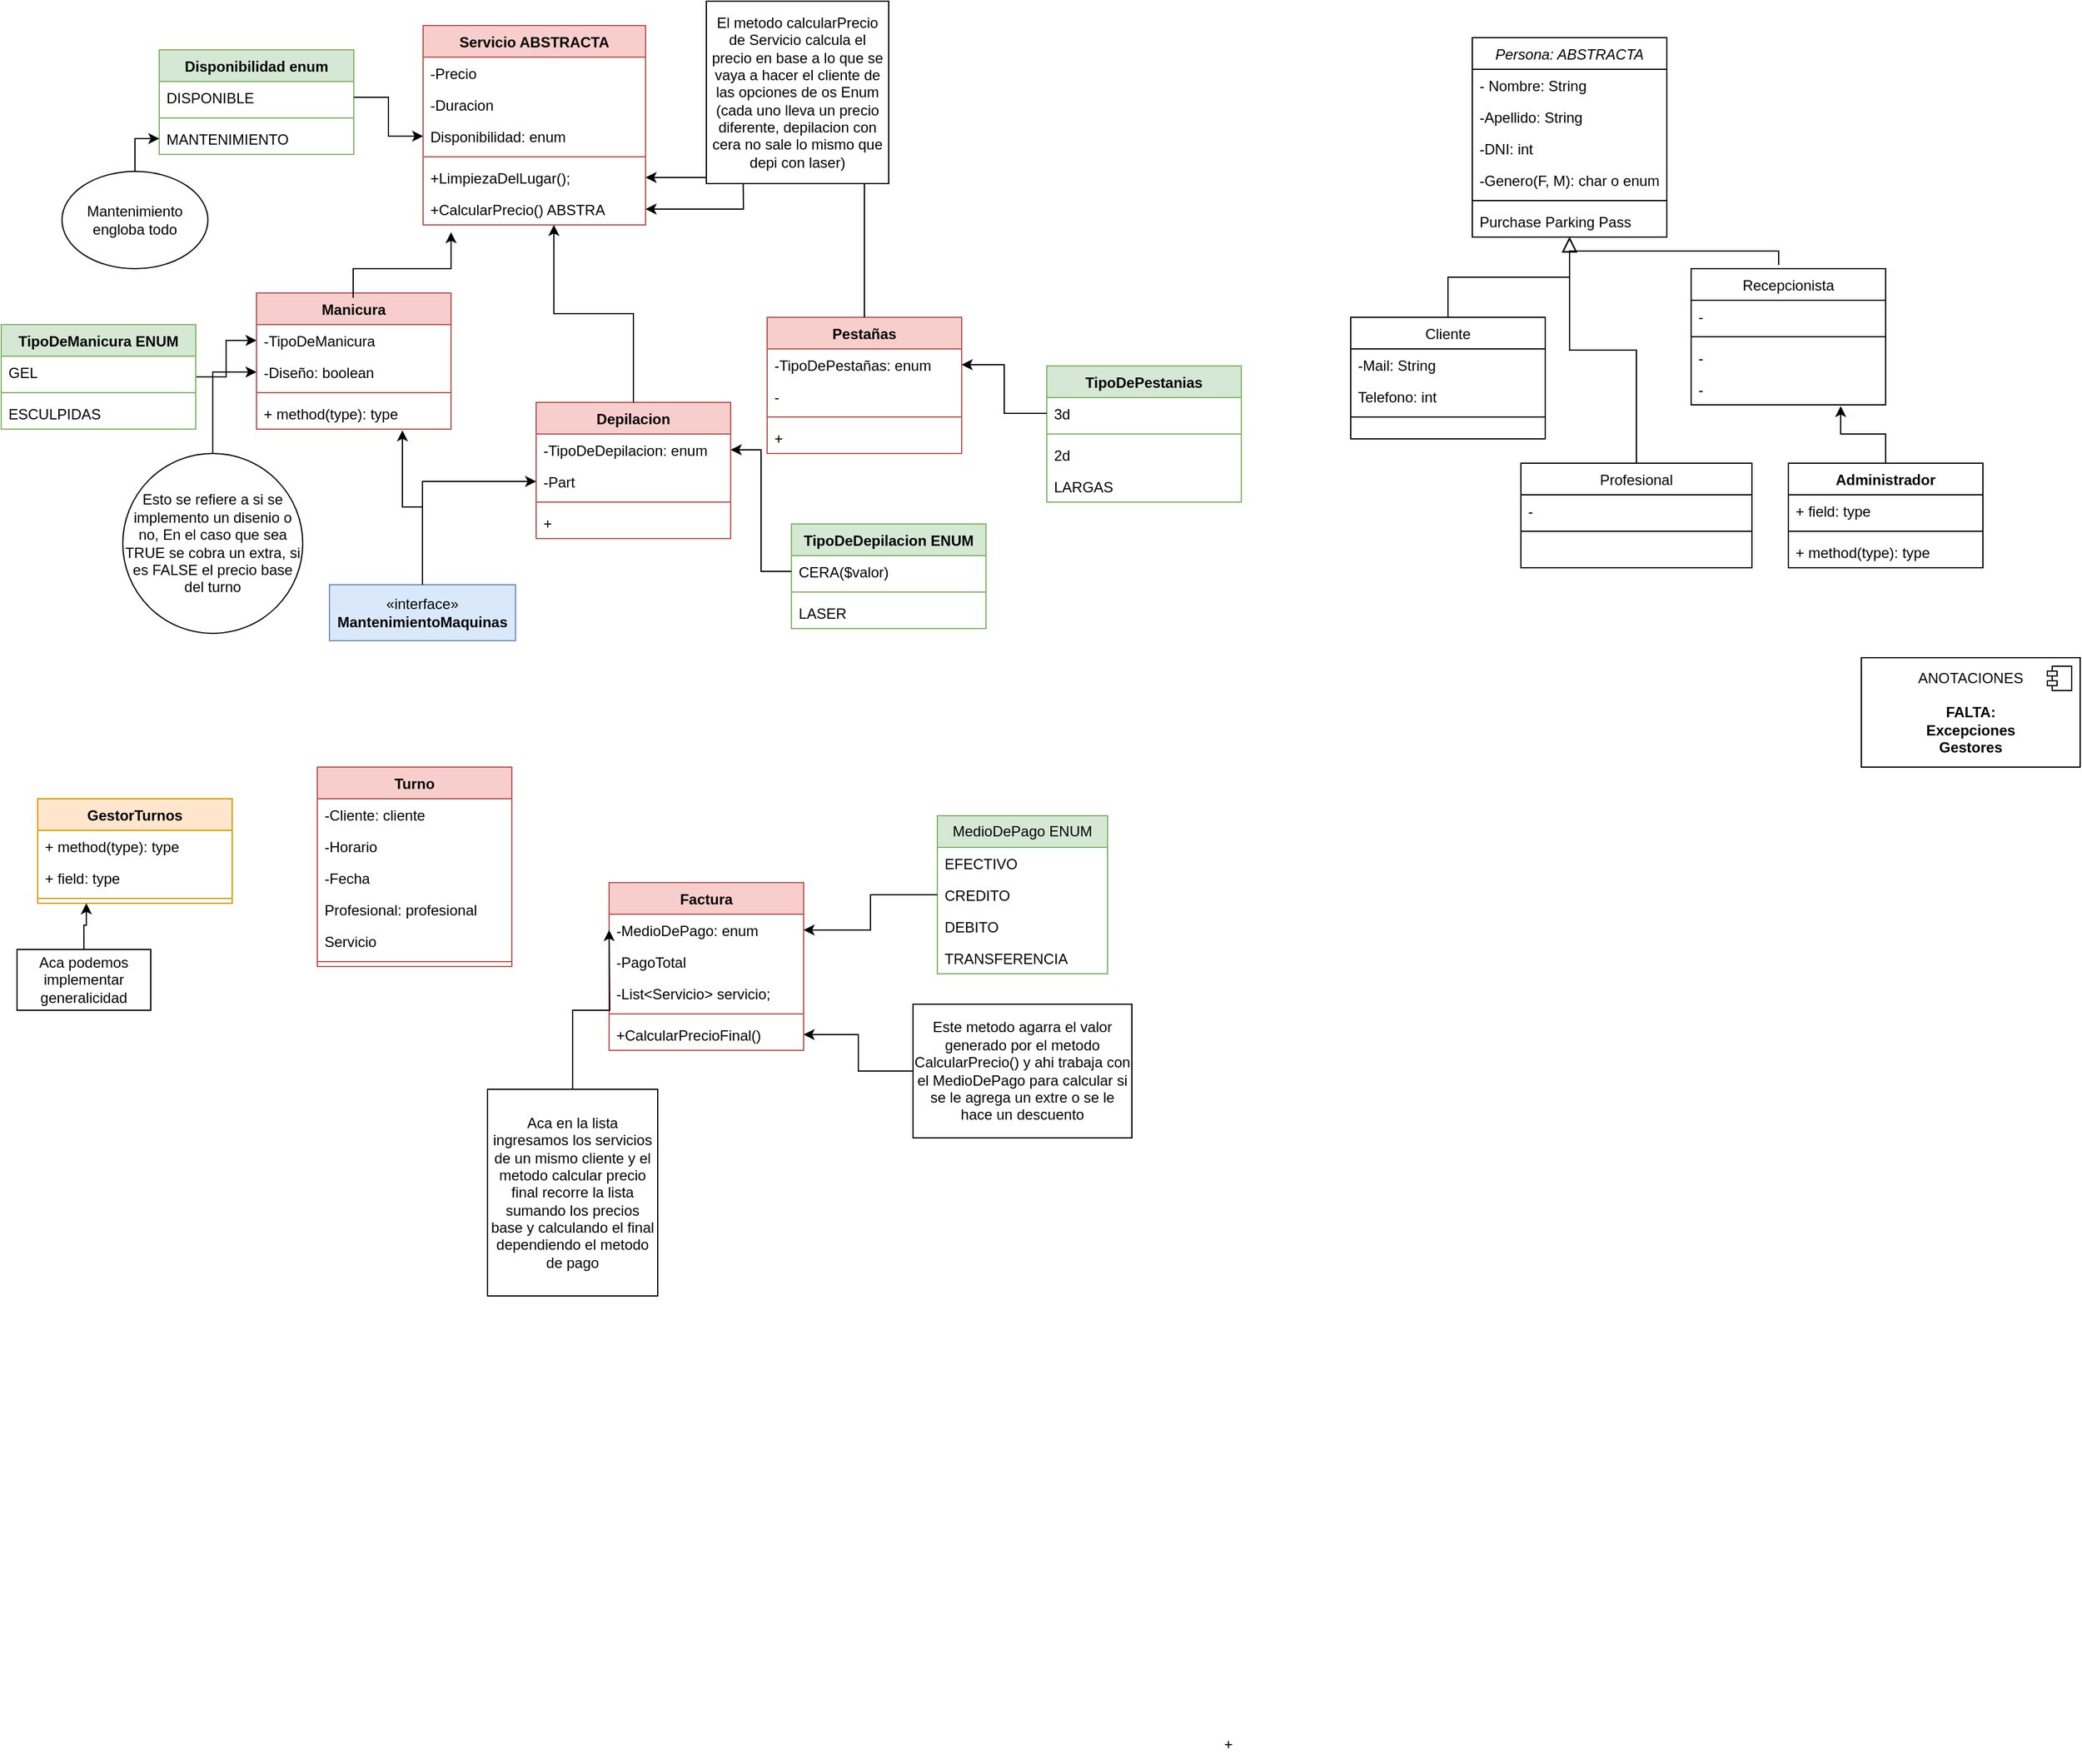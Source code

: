 <mxfile version="24.7.17">
  <diagram id="C5RBs43oDa-KdzZeNtuy" name="Page-1">
    <mxGraphModel dx="2827" dy="709" grid="1" gridSize="10" guides="1" tooltips="1" connect="1" arrows="1" fold="1" page="1" pageScale="1" pageWidth="827" pageHeight="1169" math="0" shadow="0">
      <root>
        <mxCell id="WIyWlLk6GJQsqaUBKTNV-0" />
        <mxCell id="WIyWlLk6GJQsqaUBKTNV-1" parent="WIyWlLk6GJQsqaUBKTNV-0" />
        <mxCell id="zkfFHV4jXpPFQw0GAbJ--0" value="Persona: ABSTRACTA" style="swimlane;fontStyle=2;align=center;verticalAlign=top;childLayout=stackLayout;horizontal=1;startSize=26;horizontalStack=0;resizeParent=1;resizeLast=0;collapsible=1;marginBottom=0;rounded=0;shadow=0;strokeWidth=1;" parent="WIyWlLk6GJQsqaUBKTNV-1" vertex="1">
          <mxGeometry x="260" y="40" width="160" height="164" as="geometry">
            <mxRectangle x="230" y="140" width="160" height="26" as="alternateBounds" />
          </mxGeometry>
        </mxCell>
        <mxCell id="zkfFHV4jXpPFQw0GAbJ--1" value="- Nombre: String" style="text;align=left;verticalAlign=top;spacingLeft=4;spacingRight=4;overflow=hidden;rotatable=0;points=[[0,0.5],[1,0.5]];portConstraint=eastwest;" parent="zkfFHV4jXpPFQw0GAbJ--0" vertex="1">
          <mxGeometry y="26" width="160" height="26" as="geometry" />
        </mxCell>
        <mxCell id="zkfFHV4jXpPFQw0GAbJ--2" value="-Apellido: String" style="text;align=left;verticalAlign=top;spacingLeft=4;spacingRight=4;overflow=hidden;rotatable=0;points=[[0,0.5],[1,0.5]];portConstraint=eastwest;rounded=0;shadow=0;html=0;" parent="zkfFHV4jXpPFQw0GAbJ--0" vertex="1">
          <mxGeometry y="52" width="160" height="26" as="geometry" />
        </mxCell>
        <mxCell id="zkfFHV4jXpPFQw0GAbJ--3" value="-DNI: int " style="text;align=left;verticalAlign=top;spacingLeft=4;spacingRight=4;overflow=hidden;rotatable=0;points=[[0,0.5],[1,0.5]];portConstraint=eastwest;rounded=0;shadow=0;html=0;" parent="zkfFHV4jXpPFQw0GAbJ--0" vertex="1">
          <mxGeometry y="78" width="160" height="26" as="geometry" />
        </mxCell>
        <mxCell id="erEXZErbfZN0E07Lz4Wh-0" value="-Genero(F, M): char o enum" style="text;align=left;verticalAlign=top;spacingLeft=4;spacingRight=4;overflow=hidden;rotatable=0;points=[[0,0.5],[1,0.5]];portConstraint=eastwest;rounded=0;shadow=0;html=0;" parent="zkfFHV4jXpPFQw0GAbJ--0" vertex="1">
          <mxGeometry y="104" width="160" height="26" as="geometry" />
        </mxCell>
        <mxCell id="zkfFHV4jXpPFQw0GAbJ--4" value="" style="line;html=1;strokeWidth=1;align=left;verticalAlign=middle;spacingTop=-1;spacingLeft=3;spacingRight=3;rotatable=0;labelPosition=right;points=[];portConstraint=eastwest;" parent="zkfFHV4jXpPFQw0GAbJ--0" vertex="1">
          <mxGeometry y="130" width="160" height="8" as="geometry" />
        </mxCell>
        <mxCell id="zkfFHV4jXpPFQw0GAbJ--5" value="Purchase Parking Pass" style="text;align=left;verticalAlign=top;spacingLeft=4;spacingRight=4;overflow=hidden;rotatable=0;points=[[0,0.5],[1,0.5]];portConstraint=eastwest;" parent="zkfFHV4jXpPFQw0GAbJ--0" vertex="1">
          <mxGeometry y="138" width="160" height="26" as="geometry" />
        </mxCell>
        <mxCell id="zkfFHV4jXpPFQw0GAbJ--6" value="Cliente" style="swimlane;fontStyle=0;align=center;verticalAlign=top;childLayout=stackLayout;horizontal=1;startSize=26;horizontalStack=0;resizeParent=1;resizeLast=0;collapsible=1;marginBottom=0;rounded=0;shadow=0;strokeWidth=1;" parent="WIyWlLk6GJQsqaUBKTNV-1" vertex="1">
          <mxGeometry x="160" y="270" width="160" height="100" as="geometry">
            <mxRectangle x="130" y="380" width="160" height="26" as="alternateBounds" />
          </mxGeometry>
        </mxCell>
        <mxCell id="zkfFHV4jXpPFQw0GAbJ--7" value="-Mail: String" style="text;align=left;verticalAlign=top;spacingLeft=4;spacingRight=4;overflow=hidden;rotatable=0;points=[[0,0.5],[1,0.5]];portConstraint=eastwest;" parent="zkfFHV4jXpPFQw0GAbJ--6" vertex="1">
          <mxGeometry y="26" width="160" height="26" as="geometry" />
        </mxCell>
        <mxCell id="zkfFHV4jXpPFQw0GAbJ--8" value="Telefono: int" style="text;align=left;verticalAlign=top;spacingLeft=4;spacingRight=4;overflow=hidden;rotatable=0;points=[[0,0.5],[1,0.5]];portConstraint=eastwest;rounded=0;shadow=0;html=0;" parent="zkfFHV4jXpPFQw0GAbJ--6" vertex="1">
          <mxGeometry y="52" width="160" height="26" as="geometry" />
        </mxCell>
        <mxCell id="zkfFHV4jXpPFQw0GAbJ--9" value="" style="line;html=1;strokeWidth=1;align=left;verticalAlign=middle;spacingTop=-1;spacingLeft=3;spacingRight=3;rotatable=0;labelPosition=right;points=[];portConstraint=eastwest;" parent="zkfFHV4jXpPFQw0GAbJ--6" vertex="1">
          <mxGeometry y="78" width="160" height="8" as="geometry" />
        </mxCell>
        <mxCell id="zkfFHV4jXpPFQw0GAbJ--12" value="" style="endArrow=block;endSize=10;endFill=0;shadow=0;strokeWidth=1;rounded=0;curved=0;edgeStyle=elbowEdgeStyle;elbow=vertical;" parent="WIyWlLk6GJQsqaUBKTNV-1" source="zkfFHV4jXpPFQw0GAbJ--6" target="zkfFHV4jXpPFQw0GAbJ--0" edge="1">
          <mxGeometry width="160" relative="1" as="geometry">
            <mxPoint x="340" y="223" as="sourcePoint" />
            <mxPoint x="340" y="223" as="targetPoint" />
          </mxGeometry>
        </mxCell>
        <mxCell id="zkfFHV4jXpPFQw0GAbJ--13" value="Profesional" style="swimlane;fontStyle=0;align=center;verticalAlign=top;childLayout=stackLayout;horizontal=1;startSize=26;horizontalStack=0;resizeParent=1;resizeLast=0;collapsible=1;marginBottom=0;rounded=0;shadow=0;strokeWidth=1;" parent="WIyWlLk6GJQsqaUBKTNV-1" vertex="1">
          <mxGeometry x="300" y="390" width="190" height="86" as="geometry">
            <mxRectangle x="340" y="380" width="170" height="26" as="alternateBounds" />
          </mxGeometry>
        </mxCell>
        <mxCell id="zkfFHV4jXpPFQw0GAbJ--14" value="-" style="text;align=left;verticalAlign=top;spacingLeft=4;spacingRight=4;overflow=hidden;rotatable=0;points=[[0,0.5],[1,0.5]];portConstraint=eastwest;" parent="zkfFHV4jXpPFQw0GAbJ--13" vertex="1">
          <mxGeometry y="26" width="190" height="26" as="geometry" />
        </mxCell>
        <mxCell id="zkfFHV4jXpPFQw0GAbJ--15" value="" style="line;html=1;strokeWidth=1;align=left;verticalAlign=middle;spacingTop=-1;spacingLeft=3;spacingRight=3;rotatable=0;labelPosition=right;points=[];portConstraint=eastwest;" parent="zkfFHV4jXpPFQw0GAbJ--13" vertex="1">
          <mxGeometry y="52" width="190" height="8" as="geometry" />
        </mxCell>
        <mxCell id="zkfFHV4jXpPFQw0GAbJ--16" value="" style="endArrow=block;endSize=10;endFill=0;shadow=0;strokeWidth=1;rounded=0;curved=0;edgeStyle=elbowEdgeStyle;elbow=vertical;" parent="WIyWlLk6GJQsqaUBKTNV-1" source="zkfFHV4jXpPFQw0GAbJ--13" target="zkfFHV4jXpPFQw0GAbJ--0" edge="1">
          <mxGeometry width="160" relative="1" as="geometry">
            <mxPoint x="350" y="393" as="sourcePoint" />
            <mxPoint x="450" y="291" as="targetPoint" />
          </mxGeometry>
        </mxCell>
        <mxCell id="erEXZErbfZN0E07Lz4Wh-6" value="Recepcionista" style="swimlane;fontStyle=0;align=center;verticalAlign=top;childLayout=stackLayout;horizontal=1;startSize=26;horizontalStack=0;resizeParent=1;resizeLast=0;collapsible=1;marginBottom=0;rounded=0;shadow=0;strokeWidth=1;" parent="WIyWlLk6GJQsqaUBKTNV-1" vertex="1">
          <mxGeometry x="440" y="230" width="160" height="112" as="geometry">
            <mxRectangle x="340" y="380" width="170" height="26" as="alternateBounds" />
          </mxGeometry>
        </mxCell>
        <mxCell id="erEXZErbfZN0E07Lz4Wh-7" value="-" style="text;align=left;verticalAlign=top;spacingLeft=4;spacingRight=4;overflow=hidden;rotatable=0;points=[[0,0.5],[1,0.5]];portConstraint=eastwest;" parent="erEXZErbfZN0E07Lz4Wh-6" vertex="1">
          <mxGeometry y="26" width="160" height="26" as="geometry" />
        </mxCell>
        <mxCell id="erEXZErbfZN0E07Lz4Wh-8" value="" style="line;html=1;strokeWidth=1;align=left;verticalAlign=middle;spacingTop=-1;spacingLeft=3;spacingRight=3;rotatable=0;labelPosition=right;points=[];portConstraint=eastwest;" parent="erEXZErbfZN0E07Lz4Wh-6" vertex="1">
          <mxGeometry y="52" width="160" height="8" as="geometry" />
        </mxCell>
        <mxCell id="erEXZErbfZN0E07Lz4Wh-9" value="-" style="text;align=left;verticalAlign=top;spacingLeft=4;spacingRight=4;overflow=hidden;rotatable=0;points=[[0,0.5],[1,0.5]];portConstraint=eastwest;" parent="erEXZErbfZN0E07Lz4Wh-6" vertex="1">
          <mxGeometry y="60" width="160" height="26" as="geometry" />
        </mxCell>
        <mxCell id="erEXZErbfZN0E07Lz4Wh-5" value="-" style="text;align=left;verticalAlign=top;spacingLeft=4;spacingRight=4;overflow=hidden;rotatable=0;points=[[0,0.5],[1,0.5]];portConstraint=eastwest;" parent="erEXZErbfZN0E07Lz4Wh-6" vertex="1">
          <mxGeometry y="86" width="160" height="26" as="geometry" />
        </mxCell>
        <mxCell id="erEXZErbfZN0E07Lz4Wh-11" value="" style="endArrow=block;endSize=10;endFill=0;shadow=0;strokeWidth=1;rounded=0;curved=0;edgeStyle=elbowEdgeStyle;elbow=vertical;exitX=0.45;exitY=-0.027;exitDx=0;exitDy=0;exitPerimeter=0;" parent="WIyWlLk6GJQsqaUBKTNV-1" source="erEXZErbfZN0E07Lz4Wh-6" edge="1">
          <mxGeometry width="160" relative="1" as="geometry">
            <mxPoint x="492.96" y="281.01" as="sourcePoint" />
            <mxPoint x="340" y="204" as="targetPoint" />
          </mxGeometry>
        </mxCell>
        <mxCell id="erEXZErbfZN0E07Lz4Wh-16" value="Administrador" style="swimlane;fontStyle=1;align=center;verticalAlign=top;childLayout=stackLayout;horizontal=1;startSize=26;horizontalStack=0;resizeParent=1;resizeParentMax=0;resizeLast=0;collapsible=1;marginBottom=0;whiteSpace=wrap;html=1;" parent="WIyWlLk6GJQsqaUBKTNV-1" vertex="1">
          <mxGeometry x="520" y="390" width="160" height="86" as="geometry" />
        </mxCell>
        <mxCell id="erEXZErbfZN0E07Lz4Wh-17" value="+ field: type" style="text;strokeColor=none;fillColor=none;align=left;verticalAlign=top;spacingLeft=4;spacingRight=4;overflow=hidden;rotatable=0;points=[[0,0.5],[1,0.5]];portConstraint=eastwest;whiteSpace=wrap;html=1;" parent="erEXZErbfZN0E07Lz4Wh-16" vertex="1">
          <mxGeometry y="26" width="160" height="26" as="geometry" />
        </mxCell>
        <mxCell id="erEXZErbfZN0E07Lz4Wh-18" value="" style="line;strokeWidth=1;fillColor=none;align=left;verticalAlign=middle;spacingTop=-1;spacingLeft=3;spacingRight=3;rotatable=0;labelPosition=right;points=[];portConstraint=eastwest;strokeColor=inherit;" parent="erEXZErbfZN0E07Lz4Wh-16" vertex="1">
          <mxGeometry y="52" width="160" height="8" as="geometry" />
        </mxCell>
        <mxCell id="erEXZErbfZN0E07Lz4Wh-19" value="+ method(type): type" style="text;strokeColor=none;fillColor=none;align=left;verticalAlign=top;spacingLeft=4;spacingRight=4;overflow=hidden;rotatable=0;points=[[0,0.5],[1,0.5]];portConstraint=eastwest;whiteSpace=wrap;html=1;" parent="erEXZErbfZN0E07Lz4Wh-16" vertex="1">
          <mxGeometry y="60" width="160" height="26" as="geometry" />
        </mxCell>
        <mxCell id="erEXZErbfZN0E07Lz4Wh-21" style="edgeStyle=orthogonalEdgeStyle;rounded=0;orthogonalLoop=1;jettySize=auto;html=1;entryX=0.769;entryY=1.038;entryDx=0;entryDy=0;entryPerimeter=0;" parent="WIyWlLk6GJQsqaUBKTNV-1" source="erEXZErbfZN0E07Lz4Wh-16" target="erEXZErbfZN0E07Lz4Wh-5" edge="1">
          <mxGeometry relative="1" as="geometry" />
        </mxCell>
        <mxCell id="erEXZErbfZN0E07Lz4Wh-22" value="Servicio ABSTRACTA" style="swimlane;fontStyle=1;align=center;verticalAlign=top;childLayout=stackLayout;horizontal=1;startSize=26;horizontalStack=0;resizeParent=1;resizeParentMax=0;resizeLast=0;collapsible=1;marginBottom=0;whiteSpace=wrap;html=1;fillColor=#f8cecc;strokeColor=#b85450;" parent="WIyWlLk6GJQsqaUBKTNV-1" vertex="1">
          <mxGeometry x="-603" y="30" width="183" height="164" as="geometry" />
        </mxCell>
        <mxCell id="erEXZErbfZN0E07Lz4Wh-23" value="-Precio" style="text;strokeColor=none;fillColor=none;align=left;verticalAlign=top;spacingLeft=4;spacingRight=4;overflow=hidden;rotatable=0;points=[[0,0.5],[1,0.5]];portConstraint=eastwest;whiteSpace=wrap;html=1;" parent="erEXZErbfZN0E07Lz4Wh-22" vertex="1">
          <mxGeometry y="26" width="183" height="26" as="geometry" />
        </mxCell>
        <mxCell id="erEXZErbfZN0E07Lz4Wh-26" value="-Duracion" style="text;strokeColor=none;fillColor=none;align=left;verticalAlign=top;spacingLeft=4;spacingRight=4;overflow=hidden;rotatable=0;points=[[0,0.5],[1,0.5]];portConstraint=eastwest;whiteSpace=wrap;html=1;" parent="erEXZErbfZN0E07Lz4Wh-22" vertex="1">
          <mxGeometry y="52" width="183" height="26" as="geometry" />
        </mxCell>
        <mxCell id="erEXZErbfZN0E07Lz4Wh-52" value="Disponibilidad: enum" style="text;strokeColor=none;fillColor=none;align=left;verticalAlign=top;spacingLeft=4;spacingRight=4;overflow=hidden;rotatable=0;points=[[0,0.5],[1,0.5]];portConstraint=eastwest;whiteSpace=wrap;html=1;" parent="erEXZErbfZN0E07Lz4Wh-22" vertex="1">
          <mxGeometry y="78" width="183" height="26" as="geometry" />
        </mxCell>
        <mxCell id="erEXZErbfZN0E07Lz4Wh-24" value="" style="line;strokeWidth=1;fillColor=none;align=left;verticalAlign=middle;spacingTop=-1;spacingLeft=3;spacingRight=3;rotatable=0;labelPosition=right;points=[];portConstraint=eastwest;strokeColor=inherit;" parent="erEXZErbfZN0E07Lz4Wh-22" vertex="1">
          <mxGeometry y="104" width="183" height="8" as="geometry" />
        </mxCell>
        <mxCell id="erEXZErbfZN0E07Lz4Wh-25" value="+LimpiezaDelLugar();" style="text;strokeColor=none;fillColor=none;align=left;verticalAlign=top;spacingLeft=4;spacingRight=4;overflow=hidden;rotatable=0;points=[[0,0.5],[1,0.5]];portConstraint=eastwest;whiteSpace=wrap;html=1;" parent="erEXZErbfZN0E07Lz4Wh-22" vertex="1">
          <mxGeometry y="112" width="183" height="26" as="geometry" />
        </mxCell>
        <mxCell id="8NXdV5PJ0mZHcOP_cBgh-2" value="+CalcularPrecio() ABSTRA" style="text;strokeColor=none;fillColor=none;align=left;verticalAlign=top;spacingLeft=4;spacingRight=4;overflow=hidden;rotatable=0;points=[[0,0.5],[1,0.5]];portConstraint=eastwest;whiteSpace=wrap;html=1;" parent="erEXZErbfZN0E07Lz4Wh-22" vertex="1">
          <mxGeometry y="138" width="183" height="26" as="geometry" />
        </mxCell>
        <mxCell id="erEXZErbfZN0E07Lz4Wh-27" value="Manicura" style="swimlane;fontStyle=1;align=center;verticalAlign=top;childLayout=stackLayout;horizontal=1;startSize=26;horizontalStack=0;resizeParent=1;resizeParentMax=0;resizeLast=0;collapsible=1;marginBottom=0;whiteSpace=wrap;html=1;fillColor=#f8cecc;strokeColor=#b85450;" parent="WIyWlLk6GJQsqaUBKTNV-1" vertex="1">
          <mxGeometry x="-740" y="250" width="160" height="112" as="geometry" />
        </mxCell>
        <mxCell id="erEXZErbfZN0E07Lz4Wh-28" value="-TipoDeManicura" style="text;strokeColor=none;fillColor=none;align=left;verticalAlign=top;spacingLeft=4;spacingRight=4;overflow=hidden;rotatable=0;points=[[0,0.5],[1,0.5]];portConstraint=eastwest;whiteSpace=wrap;html=1;" parent="erEXZErbfZN0E07Lz4Wh-27" vertex="1">
          <mxGeometry y="26" width="160" height="26" as="geometry" />
        </mxCell>
        <mxCell id="erEXZErbfZN0E07Lz4Wh-29" value="-Diseño: boolean" style="text;strokeColor=none;fillColor=none;align=left;verticalAlign=top;spacingLeft=4;spacingRight=4;overflow=hidden;rotatable=0;points=[[0,0.5],[1,0.5]];portConstraint=eastwest;whiteSpace=wrap;html=1;" parent="erEXZErbfZN0E07Lz4Wh-27" vertex="1">
          <mxGeometry y="52" width="160" height="26" as="geometry" />
        </mxCell>
        <mxCell id="erEXZErbfZN0E07Lz4Wh-30" value="" style="line;strokeWidth=1;fillColor=none;align=left;verticalAlign=middle;spacingTop=-1;spacingLeft=3;spacingRight=3;rotatable=0;labelPosition=right;points=[];portConstraint=eastwest;strokeColor=inherit;" parent="erEXZErbfZN0E07Lz4Wh-27" vertex="1">
          <mxGeometry y="78" width="160" height="8" as="geometry" />
        </mxCell>
        <mxCell id="erEXZErbfZN0E07Lz4Wh-31" value="+ method(type): type" style="text;strokeColor=none;fillColor=none;align=left;verticalAlign=top;spacingLeft=4;spacingRight=4;overflow=hidden;rotatable=0;points=[[0,0.5],[1,0.5]];portConstraint=eastwest;whiteSpace=wrap;html=1;" parent="erEXZErbfZN0E07Lz4Wh-27" vertex="1">
          <mxGeometry y="86" width="160" height="26" as="geometry" />
        </mxCell>
        <mxCell id="erEXZErbfZN0E07Lz4Wh-33" style="edgeStyle=orthogonalEdgeStyle;rounded=0;orthogonalLoop=1;jettySize=auto;html=1;" parent="WIyWlLk6GJQsqaUBKTNV-1" edge="1">
          <mxGeometry relative="1" as="geometry">
            <mxPoint x="-660.5" y="254" as="sourcePoint" />
            <mxPoint x="-580" y="200" as="targetPoint" />
            <Array as="points">
              <mxPoint x="-660" y="230" />
              <mxPoint x="-580" y="230" />
            </Array>
          </mxGeometry>
        </mxCell>
        <mxCell id="erEXZErbfZN0E07Lz4Wh-34" value="Depilacion" style="swimlane;fontStyle=1;align=center;verticalAlign=top;childLayout=stackLayout;horizontal=1;startSize=26;horizontalStack=0;resizeParent=1;resizeParentMax=0;resizeLast=0;collapsible=1;marginBottom=0;whiteSpace=wrap;html=1;fillColor=#f8cecc;strokeColor=#b85450;" parent="WIyWlLk6GJQsqaUBKTNV-1" vertex="1">
          <mxGeometry x="-510" y="340" width="160" height="112" as="geometry" />
        </mxCell>
        <mxCell id="erEXZErbfZN0E07Lz4Wh-35" value="-TipoDeDepilacion: enum" style="text;strokeColor=none;fillColor=none;align=left;verticalAlign=top;spacingLeft=4;spacingRight=4;overflow=hidden;rotatable=0;points=[[0,0.5],[1,0.5]];portConstraint=eastwest;whiteSpace=wrap;html=1;" parent="erEXZErbfZN0E07Lz4Wh-34" vertex="1">
          <mxGeometry y="26" width="160" height="26" as="geometry" />
        </mxCell>
        <mxCell id="erEXZErbfZN0E07Lz4Wh-36" value="-Part" style="text;strokeColor=none;fillColor=none;align=left;verticalAlign=top;spacingLeft=4;spacingRight=4;overflow=hidden;rotatable=0;points=[[0,0.5],[1,0.5]];portConstraint=eastwest;whiteSpace=wrap;html=1;" parent="erEXZErbfZN0E07Lz4Wh-34" vertex="1">
          <mxGeometry y="52" width="160" height="26" as="geometry" />
        </mxCell>
        <mxCell id="erEXZErbfZN0E07Lz4Wh-37" value="" style="line;strokeWidth=1;fillColor=none;align=left;verticalAlign=middle;spacingTop=-1;spacingLeft=3;spacingRight=3;rotatable=0;labelPosition=right;points=[];portConstraint=eastwest;strokeColor=inherit;" parent="erEXZErbfZN0E07Lz4Wh-34" vertex="1">
          <mxGeometry y="78" width="160" height="8" as="geometry" />
        </mxCell>
        <mxCell id="erEXZErbfZN0E07Lz4Wh-38" value="+" style="text;strokeColor=none;fillColor=none;align=left;verticalAlign=top;spacingLeft=4;spacingRight=4;overflow=hidden;rotatable=0;points=[[0,0.5],[1,0.5]];portConstraint=eastwest;whiteSpace=wrap;html=1;" parent="erEXZErbfZN0E07Lz4Wh-34" vertex="1">
          <mxGeometry y="86" width="160" height="26" as="geometry" />
        </mxCell>
        <mxCell id="erEXZErbfZN0E07Lz4Wh-39" style="edgeStyle=orthogonalEdgeStyle;rounded=0;orthogonalLoop=1;jettySize=auto;html=1;entryX=0.588;entryY=1;entryDx=0;entryDy=0;entryPerimeter=0;" parent="WIyWlLk6GJQsqaUBKTNV-1" source="erEXZErbfZN0E07Lz4Wh-34" target="8NXdV5PJ0mZHcOP_cBgh-2" edge="1">
          <mxGeometry relative="1" as="geometry">
            <mxPoint x="-520" y="250" as="targetPoint" />
          </mxGeometry>
        </mxCell>
        <mxCell id="erEXZErbfZN0E07Lz4Wh-40" value="Pestañas" style="swimlane;fontStyle=1;align=center;verticalAlign=top;childLayout=stackLayout;horizontal=1;startSize=26;horizontalStack=0;resizeParent=1;resizeParentMax=0;resizeLast=0;collapsible=1;marginBottom=0;whiteSpace=wrap;html=1;fillColor=#f8cecc;strokeColor=#b85450;" parent="WIyWlLk6GJQsqaUBKTNV-1" vertex="1">
          <mxGeometry x="-320" y="270" width="160" height="112" as="geometry" />
        </mxCell>
        <mxCell id="erEXZErbfZN0E07Lz4Wh-41" value="-TipoDePestañas: enum" style="text;strokeColor=none;fillColor=none;align=left;verticalAlign=top;spacingLeft=4;spacingRight=4;overflow=hidden;rotatable=0;points=[[0,0.5],[1,0.5]];portConstraint=eastwest;whiteSpace=wrap;html=1;" parent="erEXZErbfZN0E07Lz4Wh-40" vertex="1">
          <mxGeometry y="26" width="160" height="26" as="geometry" />
        </mxCell>
        <mxCell id="erEXZErbfZN0E07Lz4Wh-42" value="-" style="text;strokeColor=none;fillColor=none;align=left;verticalAlign=top;spacingLeft=4;spacingRight=4;overflow=hidden;rotatable=0;points=[[0,0.5],[1,0.5]];portConstraint=eastwest;whiteSpace=wrap;html=1;" parent="erEXZErbfZN0E07Lz4Wh-40" vertex="1">
          <mxGeometry y="52" width="160" height="26" as="geometry" />
        </mxCell>
        <mxCell id="erEXZErbfZN0E07Lz4Wh-43" value="" style="line;strokeWidth=1;fillColor=none;align=left;verticalAlign=middle;spacingTop=-1;spacingLeft=3;spacingRight=3;rotatable=0;labelPosition=right;points=[];portConstraint=eastwest;strokeColor=inherit;" parent="erEXZErbfZN0E07Lz4Wh-40" vertex="1">
          <mxGeometry y="78" width="160" height="8" as="geometry" />
        </mxCell>
        <mxCell id="erEXZErbfZN0E07Lz4Wh-44" value="+" style="text;strokeColor=none;fillColor=none;align=left;verticalAlign=top;spacingLeft=4;spacingRight=4;overflow=hidden;rotatable=0;points=[[0,0.5],[1,0.5]];portConstraint=eastwest;whiteSpace=wrap;html=1;" parent="erEXZErbfZN0E07Lz4Wh-40" vertex="1">
          <mxGeometry y="86" width="160" height="26" as="geometry" />
        </mxCell>
        <mxCell id="erEXZErbfZN0E07Lz4Wh-45" style="edgeStyle=orthogonalEdgeStyle;rounded=0;orthogonalLoop=1;jettySize=auto;html=1;entryX=1;entryY=0.5;entryDx=0;entryDy=0;" parent="WIyWlLk6GJQsqaUBKTNV-1" source="erEXZErbfZN0E07Lz4Wh-40" target="erEXZErbfZN0E07Lz4Wh-25" edge="1">
          <mxGeometry relative="1" as="geometry">
            <mxPoint x="-430" y="100" as="targetPoint" />
          </mxGeometry>
        </mxCell>
        <mxCell id="erEXZErbfZN0E07Lz4Wh-51" style="edgeStyle=orthogonalEdgeStyle;rounded=0;orthogonalLoop=1;jettySize=auto;html=1;entryX=0;entryY=0.5;entryDx=0;entryDy=0;" parent="WIyWlLk6GJQsqaUBKTNV-1" source="erEXZErbfZN0E07Lz4Wh-47" target="erEXZErbfZN0E07Lz4Wh-36" edge="1">
          <mxGeometry relative="1" as="geometry" />
        </mxCell>
        <mxCell id="erEXZErbfZN0E07Lz4Wh-47" value="«interface»&lt;br&gt;&lt;b&gt;MantenimientoMaquinas&lt;/b&gt;" style="html=1;whiteSpace=wrap;fillColor=#dae8fc;strokeColor=#6c8ebf;" parent="WIyWlLk6GJQsqaUBKTNV-1" vertex="1">
          <mxGeometry x="-680" y="490" width="153" height="46" as="geometry" />
        </mxCell>
        <mxCell id="erEXZErbfZN0E07Lz4Wh-50" style="edgeStyle=orthogonalEdgeStyle;rounded=0;orthogonalLoop=1;jettySize=auto;html=1;exitX=0.5;exitY=0;exitDx=0;exitDy=0;entryX=0.75;entryY=1.038;entryDx=0;entryDy=0;entryPerimeter=0;" parent="WIyWlLk6GJQsqaUBKTNV-1" source="erEXZErbfZN0E07Lz4Wh-47" target="erEXZErbfZN0E07Lz4Wh-31" edge="1">
          <mxGeometry relative="1" as="geometry" />
        </mxCell>
        <mxCell id="mZpuUftRWHzG32_t9n9e-0" value="Disponibilidad enum" style="swimlane;fontStyle=1;align=center;verticalAlign=top;childLayout=stackLayout;horizontal=1;startSize=26;horizontalStack=0;resizeParent=1;resizeParentMax=0;resizeLast=0;collapsible=1;marginBottom=0;whiteSpace=wrap;html=1;fillColor=#d5e8d4;strokeColor=#82b366;" parent="WIyWlLk6GJQsqaUBKTNV-1" vertex="1">
          <mxGeometry x="-820" y="50" width="160" height="86" as="geometry" />
        </mxCell>
        <mxCell id="mZpuUftRWHzG32_t9n9e-1" value="&lt;div&gt;DISPONIBLE&lt;/div&gt;" style="text;strokeColor=none;fillColor=none;align=left;verticalAlign=top;spacingLeft=4;spacingRight=4;overflow=hidden;rotatable=0;points=[[0,0.5],[1,0.5]];portConstraint=eastwest;whiteSpace=wrap;html=1;" parent="mZpuUftRWHzG32_t9n9e-0" vertex="1">
          <mxGeometry y="26" width="160" height="26" as="geometry" />
        </mxCell>
        <mxCell id="mZpuUftRWHzG32_t9n9e-2" value="" style="line;strokeWidth=1;fillColor=none;align=left;verticalAlign=middle;spacingTop=-1;spacingLeft=3;spacingRight=3;rotatable=0;labelPosition=right;points=[];portConstraint=eastwest;strokeColor=inherit;" parent="mZpuUftRWHzG32_t9n9e-0" vertex="1">
          <mxGeometry y="52" width="160" height="8" as="geometry" />
        </mxCell>
        <mxCell id="mZpuUftRWHzG32_t9n9e-5" value="MANTENIMIENTO" style="text;strokeColor=none;fillColor=none;align=left;verticalAlign=top;spacingLeft=4;spacingRight=4;overflow=hidden;rotatable=0;points=[[0,0.5],[1,0.5]];portConstraint=eastwest;whiteSpace=wrap;html=1;" parent="mZpuUftRWHzG32_t9n9e-0" vertex="1">
          <mxGeometry y="60" width="160" height="26" as="geometry" />
        </mxCell>
        <mxCell id="mZpuUftRWHzG32_t9n9e-4" style="edgeStyle=orthogonalEdgeStyle;rounded=0;orthogonalLoop=1;jettySize=auto;html=1;entryX=0;entryY=0.5;entryDx=0;entryDy=0;" parent="WIyWlLk6GJQsqaUBKTNV-1" source="mZpuUftRWHzG32_t9n9e-1" target="erEXZErbfZN0E07Lz4Wh-52" edge="1">
          <mxGeometry relative="1" as="geometry" />
        </mxCell>
        <mxCell id="mZpuUftRWHzG32_t9n9e-6" value="Turno" style="swimlane;fontStyle=1;align=center;verticalAlign=top;childLayout=stackLayout;horizontal=1;startSize=26;horizontalStack=0;resizeParent=1;resizeParentMax=0;resizeLast=0;collapsible=1;marginBottom=0;whiteSpace=wrap;html=1;fillColor=#f8cecc;strokeColor=#b85450;" parent="WIyWlLk6GJQsqaUBKTNV-1" vertex="1">
          <mxGeometry x="-690" y="640" width="160" height="164" as="geometry" />
        </mxCell>
        <mxCell id="mZpuUftRWHzG32_t9n9e-7" value="&lt;div&gt;-Cliente: cliente&lt;/div&gt;" style="text;strokeColor=none;fillColor=none;align=left;verticalAlign=top;spacingLeft=4;spacingRight=4;overflow=hidden;rotatable=0;points=[[0,0.5],[1,0.5]];portConstraint=eastwest;whiteSpace=wrap;html=1;" parent="mZpuUftRWHzG32_t9n9e-6" vertex="1">
          <mxGeometry y="26" width="160" height="26" as="geometry" />
        </mxCell>
        <mxCell id="mZpuUftRWHzG32_t9n9e-11" value="&lt;div&gt;-Horario&lt;/div&gt;" style="text;strokeColor=none;fillColor=none;align=left;verticalAlign=top;spacingLeft=4;spacingRight=4;overflow=hidden;rotatable=0;points=[[0,0.5],[1,0.5]];portConstraint=eastwest;whiteSpace=wrap;html=1;" parent="mZpuUftRWHzG32_t9n9e-6" vertex="1">
          <mxGeometry y="52" width="160" height="26" as="geometry" />
        </mxCell>
        <mxCell id="mZpuUftRWHzG32_t9n9e-12" value="-Fecha" style="text;strokeColor=none;fillColor=none;align=left;verticalAlign=top;spacingLeft=4;spacingRight=4;overflow=hidden;rotatable=0;points=[[0,0.5],[1,0.5]];portConstraint=eastwest;whiteSpace=wrap;html=1;" parent="mZpuUftRWHzG32_t9n9e-6" vertex="1">
          <mxGeometry y="78" width="160" height="26" as="geometry" />
        </mxCell>
        <mxCell id="mZpuUftRWHzG32_t9n9e-14" value="&lt;div&gt;Profesional: profesional&lt;/div&gt;" style="text;strokeColor=none;fillColor=none;align=left;verticalAlign=top;spacingLeft=4;spacingRight=4;overflow=hidden;rotatable=0;points=[[0,0.5],[1,0.5]];portConstraint=eastwest;whiteSpace=wrap;html=1;" parent="mZpuUftRWHzG32_t9n9e-6" vertex="1">
          <mxGeometry y="104" width="160" height="26" as="geometry" />
        </mxCell>
        <mxCell id="_YuUsqc12ZhEUf_1Ntjm-1" value="&lt;div&gt;Servicio&lt;/div&gt;" style="text;strokeColor=none;fillColor=none;align=left;verticalAlign=top;spacingLeft=4;spacingRight=4;overflow=hidden;rotatable=0;points=[[0,0.5],[1,0.5]];portConstraint=eastwest;whiteSpace=wrap;html=1;" parent="mZpuUftRWHzG32_t9n9e-6" vertex="1">
          <mxGeometry y="130" width="160" height="26" as="geometry" />
        </mxCell>
        <mxCell id="mZpuUftRWHzG32_t9n9e-8" value="" style="line;strokeWidth=1;fillColor=none;align=left;verticalAlign=middle;spacingTop=-1;spacingLeft=3;spacingRight=3;rotatable=0;labelPosition=right;points=[];portConstraint=eastwest;strokeColor=inherit;" parent="mZpuUftRWHzG32_t9n9e-6" vertex="1">
          <mxGeometry y="156" width="160" height="8" as="geometry" />
        </mxCell>
        <mxCell id="mZpuUftRWHzG32_t9n9e-18" value="MedioDePago ENUM" style="swimlane;fontStyle=0;childLayout=stackLayout;horizontal=1;startSize=26;fillColor=#d5e8d4;horizontalStack=0;resizeParent=1;resizeParentMax=0;resizeLast=0;collapsible=1;marginBottom=0;whiteSpace=wrap;html=1;strokeColor=#82b366;" parent="WIyWlLk6GJQsqaUBKTNV-1" vertex="1">
          <mxGeometry x="-180" y="680" width="140" height="130" as="geometry" />
        </mxCell>
        <mxCell id="mZpuUftRWHzG32_t9n9e-19" value="EFECTIVO" style="text;strokeColor=none;fillColor=none;align=left;verticalAlign=top;spacingLeft=4;spacingRight=4;overflow=hidden;rotatable=0;points=[[0,0.5],[1,0.5]];portConstraint=eastwest;whiteSpace=wrap;html=1;" parent="mZpuUftRWHzG32_t9n9e-18" vertex="1">
          <mxGeometry y="26" width="140" height="26" as="geometry" />
        </mxCell>
        <mxCell id="mZpuUftRWHzG32_t9n9e-20" value="CREDITO" style="text;strokeColor=none;fillColor=none;align=left;verticalAlign=top;spacingLeft=4;spacingRight=4;overflow=hidden;rotatable=0;points=[[0,0.5],[1,0.5]];portConstraint=eastwest;whiteSpace=wrap;html=1;" parent="mZpuUftRWHzG32_t9n9e-18" vertex="1">
          <mxGeometry y="52" width="140" height="26" as="geometry" />
        </mxCell>
        <mxCell id="mZpuUftRWHzG32_t9n9e-21" value="DEBITO" style="text;strokeColor=none;fillColor=none;align=left;verticalAlign=top;spacingLeft=4;spacingRight=4;overflow=hidden;rotatable=0;points=[[0,0.5],[1,0.5]];portConstraint=eastwest;whiteSpace=wrap;html=1;" parent="mZpuUftRWHzG32_t9n9e-18" vertex="1">
          <mxGeometry y="78" width="140" height="26" as="geometry" />
        </mxCell>
        <mxCell id="8NXdV5PJ0mZHcOP_cBgh-45" value="TRANSFERENCIA" style="text;strokeColor=none;fillColor=none;align=left;verticalAlign=top;spacingLeft=4;spacingRight=4;overflow=hidden;rotatable=0;points=[[0,0.5],[1,0.5]];portConstraint=eastwest;whiteSpace=wrap;html=1;" parent="mZpuUftRWHzG32_t9n9e-18" vertex="1">
          <mxGeometry y="104" width="140" height="26" as="geometry" />
        </mxCell>
        <mxCell id="mZpuUftRWHzG32_t9n9e-23" value="GestorTurnos" style="swimlane;fontStyle=1;align=center;verticalAlign=top;childLayout=stackLayout;horizontal=1;startSize=26;horizontalStack=0;resizeParent=1;resizeParentMax=0;resizeLast=0;collapsible=1;marginBottom=0;whiteSpace=wrap;html=1;fillColor=#ffe6cc;strokeColor=#d79b00;" parent="WIyWlLk6GJQsqaUBKTNV-1" vertex="1">
          <mxGeometry x="-920" y="666" width="160" height="86" as="geometry" />
        </mxCell>
        <mxCell id="mZpuUftRWHzG32_t9n9e-26" value="+ method(type): type" style="text;strokeColor=none;fillColor=none;align=left;verticalAlign=top;spacingLeft=4;spacingRight=4;overflow=hidden;rotatable=0;points=[[0,0.5],[1,0.5]];portConstraint=eastwest;whiteSpace=wrap;html=1;" parent="mZpuUftRWHzG32_t9n9e-23" vertex="1">
          <mxGeometry y="26" width="160" height="26" as="geometry" />
        </mxCell>
        <mxCell id="mZpuUftRWHzG32_t9n9e-24" value="+ field: type" style="text;strokeColor=none;fillColor=none;align=left;verticalAlign=top;spacingLeft=4;spacingRight=4;overflow=hidden;rotatable=0;points=[[0,0.5],[1,0.5]];portConstraint=eastwest;whiteSpace=wrap;html=1;" parent="mZpuUftRWHzG32_t9n9e-23" vertex="1">
          <mxGeometry y="52" width="160" height="26" as="geometry" />
        </mxCell>
        <mxCell id="mZpuUftRWHzG32_t9n9e-25" value="" style="line;strokeWidth=1;fillColor=none;align=left;verticalAlign=middle;spacingTop=-1;spacingLeft=3;spacingRight=3;rotatable=0;labelPosition=right;points=[];portConstraint=eastwest;strokeColor=inherit;" parent="mZpuUftRWHzG32_t9n9e-23" vertex="1">
          <mxGeometry y="78" width="160" height="8" as="geometry" />
        </mxCell>
        <mxCell id="mZpuUftRWHzG32_t9n9e-33" value="ANOTACIONES&lt;div&gt;&lt;br&gt;&lt;/div&gt;&lt;div&gt;&lt;b&gt;FALTA:&lt;/b&gt;&lt;/div&gt;&lt;div&gt;&lt;b&gt;Excepciones&lt;/b&gt;&lt;/div&gt;&lt;div&gt;&lt;b&gt;Gestores&lt;/b&gt;&lt;/div&gt;" style="html=1;dropTarget=0;whiteSpace=wrap;" parent="WIyWlLk6GJQsqaUBKTNV-1" vertex="1">
          <mxGeometry x="580" y="550" width="180" height="90" as="geometry" />
        </mxCell>
        <mxCell id="mZpuUftRWHzG32_t9n9e-34" value="" style="shape=module;jettyWidth=8;jettyHeight=4;" parent="mZpuUftRWHzG32_t9n9e-33" vertex="1">
          <mxGeometry x="1" width="20" height="20" relative="1" as="geometry">
            <mxPoint x="-27" y="7" as="offset" />
          </mxGeometry>
        </mxCell>
        <mxCell id="8NXdV5PJ0mZHcOP_cBgh-1" style="edgeStyle=orthogonalEdgeStyle;rounded=0;orthogonalLoop=1;jettySize=auto;html=1;entryX=0;entryY=0.5;entryDx=0;entryDy=0;" parent="WIyWlLk6GJQsqaUBKTNV-1" source="8NXdV5PJ0mZHcOP_cBgh-0" target="mZpuUftRWHzG32_t9n9e-5" edge="1">
          <mxGeometry relative="1" as="geometry" />
        </mxCell>
        <mxCell id="8NXdV5PJ0mZHcOP_cBgh-0" value="Mantenimiento engloba todo" style="ellipse;whiteSpace=wrap;html=1;" parent="WIyWlLk6GJQsqaUBKTNV-1" vertex="1">
          <mxGeometry x="-900" y="150" width="120" height="80" as="geometry" />
        </mxCell>
        <mxCell id="8NXdV5PJ0mZHcOP_cBgh-4" style="edgeStyle=orthogonalEdgeStyle;rounded=0;orthogonalLoop=1;jettySize=auto;html=1;" parent="WIyWlLk6GJQsqaUBKTNV-1" target="8NXdV5PJ0mZHcOP_cBgh-2" edge="1">
          <mxGeometry relative="1" as="geometry">
            <mxPoint x="-340" y="130" as="sourcePoint" />
          </mxGeometry>
        </mxCell>
        <mxCell id="8NXdV5PJ0mZHcOP_cBgh-9" style="edgeStyle=orthogonalEdgeStyle;rounded=0;orthogonalLoop=1;jettySize=auto;html=1;entryX=0;entryY=0.5;entryDx=0;entryDy=0;" parent="WIyWlLk6GJQsqaUBKTNV-1" source="8NXdV5PJ0mZHcOP_cBgh-5" target="erEXZErbfZN0E07Lz4Wh-28" edge="1">
          <mxGeometry relative="1" as="geometry" />
        </mxCell>
        <mxCell id="8NXdV5PJ0mZHcOP_cBgh-5" value="TipoDeManicura ENUM" style="swimlane;fontStyle=1;align=center;verticalAlign=top;childLayout=stackLayout;horizontal=1;startSize=26;horizontalStack=0;resizeParent=1;resizeParentMax=0;resizeLast=0;collapsible=1;marginBottom=0;whiteSpace=wrap;html=1;fillColor=#d5e8d4;strokeColor=#82b366;" parent="WIyWlLk6GJQsqaUBKTNV-1" vertex="1">
          <mxGeometry x="-950" y="276" width="160" height="86" as="geometry" />
        </mxCell>
        <mxCell id="8NXdV5PJ0mZHcOP_cBgh-6" value="&lt;div&gt;GEL&lt;/div&gt;" style="text;strokeColor=none;fillColor=none;align=left;verticalAlign=top;spacingLeft=4;spacingRight=4;overflow=hidden;rotatable=0;points=[[0,0.5],[1,0.5]];portConstraint=eastwest;whiteSpace=wrap;html=1;" parent="8NXdV5PJ0mZHcOP_cBgh-5" vertex="1">
          <mxGeometry y="26" width="160" height="26" as="geometry" />
        </mxCell>
        <mxCell id="8NXdV5PJ0mZHcOP_cBgh-7" value="" style="line;strokeWidth=1;fillColor=none;align=left;verticalAlign=middle;spacingTop=-1;spacingLeft=3;spacingRight=3;rotatable=0;labelPosition=right;points=[];portConstraint=eastwest;strokeColor=inherit;" parent="8NXdV5PJ0mZHcOP_cBgh-5" vertex="1">
          <mxGeometry y="52" width="160" height="8" as="geometry" />
        </mxCell>
        <mxCell id="8NXdV5PJ0mZHcOP_cBgh-8" value="ESCULPIDAS" style="text;strokeColor=none;fillColor=none;align=left;verticalAlign=top;spacingLeft=4;spacingRight=4;overflow=hidden;rotatable=0;points=[[0,0.5],[1,0.5]];portConstraint=eastwest;whiteSpace=wrap;html=1;" parent="8NXdV5PJ0mZHcOP_cBgh-5" vertex="1">
          <mxGeometry y="60" width="160" height="26" as="geometry" />
        </mxCell>
        <mxCell id="8NXdV5PJ0mZHcOP_cBgh-11" style="edgeStyle=orthogonalEdgeStyle;rounded=0;orthogonalLoop=1;jettySize=auto;html=1;entryX=0;entryY=0.5;entryDx=0;entryDy=0;" parent="WIyWlLk6GJQsqaUBKTNV-1" source="8NXdV5PJ0mZHcOP_cBgh-10" target="erEXZErbfZN0E07Lz4Wh-29" edge="1">
          <mxGeometry relative="1" as="geometry" />
        </mxCell>
        <mxCell id="8NXdV5PJ0mZHcOP_cBgh-10" value="Esto se refiere a si se implemento un disenio o no, En el caso que sea TRUE se cobra un extra, si es FALSE el precio base del turno" style="ellipse;whiteSpace=wrap;html=1;aspect=fixed;" parent="WIyWlLk6GJQsqaUBKTNV-1" vertex="1">
          <mxGeometry x="-850" y="382" width="148" height="148" as="geometry" />
        </mxCell>
        <mxCell id="8NXdV5PJ0mZHcOP_cBgh-12" value="TipoDeDepilacion ENUM" style="swimlane;fontStyle=1;align=center;verticalAlign=top;childLayout=stackLayout;horizontal=1;startSize=26;horizontalStack=0;resizeParent=1;resizeParentMax=0;resizeLast=0;collapsible=1;marginBottom=0;whiteSpace=wrap;html=1;fillColor=#d5e8d4;strokeColor=#82b366;" parent="WIyWlLk6GJQsqaUBKTNV-1" vertex="1">
          <mxGeometry x="-300" y="440" width="160" height="86" as="geometry" />
        </mxCell>
        <mxCell id="8NXdV5PJ0mZHcOP_cBgh-13" value="CERA($valor)" style="text;strokeColor=none;fillColor=none;align=left;verticalAlign=top;spacingLeft=4;spacingRight=4;overflow=hidden;rotatable=0;points=[[0,0.5],[1,0.5]];portConstraint=eastwest;whiteSpace=wrap;html=1;" parent="8NXdV5PJ0mZHcOP_cBgh-12" vertex="1">
          <mxGeometry y="26" width="160" height="26" as="geometry" />
        </mxCell>
        <mxCell id="8NXdV5PJ0mZHcOP_cBgh-14" value="" style="line;strokeWidth=1;fillColor=none;align=left;verticalAlign=middle;spacingTop=-1;spacingLeft=3;spacingRight=3;rotatable=0;labelPosition=right;points=[];portConstraint=eastwest;strokeColor=inherit;" parent="8NXdV5PJ0mZHcOP_cBgh-12" vertex="1">
          <mxGeometry y="52" width="160" height="8" as="geometry" />
        </mxCell>
        <mxCell id="8NXdV5PJ0mZHcOP_cBgh-15" value="LASER" style="text;strokeColor=none;fillColor=none;align=left;verticalAlign=top;spacingLeft=4;spacingRight=4;overflow=hidden;rotatable=0;points=[[0,0.5],[1,0.5]];portConstraint=eastwest;whiteSpace=wrap;html=1;" parent="8NXdV5PJ0mZHcOP_cBgh-12" vertex="1">
          <mxGeometry y="60" width="160" height="26" as="geometry" />
        </mxCell>
        <mxCell id="8NXdV5PJ0mZHcOP_cBgh-16" style="edgeStyle=orthogonalEdgeStyle;rounded=0;orthogonalLoop=1;jettySize=auto;html=1;entryX=1;entryY=0.5;entryDx=0;entryDy=0;" parent="WIyWlLk6GJQsqaUBKTNV-1" source="8NXdV5PJ0mZHcOP_cBgh-13" target="erEXZErbfZN0E07Lz4Wh-35" edge="1">
          <mxGeometry relative="1" as="geometry" />
        </mxCell>
        <mxCell id="8NXdV5PJ0mZHcOP_cBgh-24" value="TipoDePestanias" style="swimlane;fontStyle=1;align=center;verticalAlign=top;childLayout=stackLayout;horizontal=1;startSize=26;horizontalStack=0;resizeParent=1;resizeParentMax=0;resizeLast=0;collapsible=1;marginBottom=0;whiteSpace=wrap;html=1;fillColor=#d5e8d4;strokeColor=#82b366;" parent="WIyWlLk6GJQsqaUBKTNV-1" vertex="1">
          <mxGeometry x="-90" y="310" width="160" height="112" as="geometry" />
        </mxCell>
        <mxCell id="8NXdV5PJ0mZHcOP_cBgh-25" value="3d" style="text;strokeColor=none;fillColor=none;align=left;verticalAlign=top;spacingLeft=4;spacingRight=4;overflow=hidden;rotatable=0;points=[[0,0.5],[1,0.5]];portConstraint=eastwest;whiteSpace=wrap;html=1;" parent="8NXdV5PJ0mZHcOP_cBgh-24" vertex="1">
          <mxGeometry y="26" width="160" height="26" as="geometry" />
        </mxCell>
        <mxCell id="8NXdV5PJ0mZHcOP_cBgh-26" value="" style="line;strokeWidth=1;fillColor=none;align=left;verticalAlign=middle;spacingTop=-1;spacingLeft=3;spacingRight=3;rotatable=0;labelPosition=right;points=[];portConstraint=eastwest;strokeColor=inherit;" parent="8NXdV5PJ0mZHcOP_cBgh-24" vertex="1">
          <mxGeometry y="52" width="160" height="8" as="geometry" />
        </mxCell>
        <mxCell id="8NXdV5PJ0mZHcOP_cBgh-27" value="2d" style="text;strokeColor=none;fillColor=none;align=left;verticalAlign=top;spacingLeft=4;spacingRight=4;overflow=hidden;rotatable=0;points=[[0,0.5],[1,0.5]];portConstraint=eastwest;whiteSpace=wrap;html=1;" parent="8NXdV5PJ0mZHcOP_cBgh-24" vertex="1">
          <mxGeometry y="60" width="160" height="26" as="geometry" />
        </mxCell>
        <mxCell id="8NXdV5PJ0mZHcOP_cBgh-28" value="LARGAS" style="text;strokeColor=none;fillColor=none;align=left;verticalAlign=top;spacingLeft=4;spacingRight=4;overflow=hidden;rotatable=0;points=[[0,0.5],[1,0.5]];portConstraint=eastwest;whiteSpace=wrap;html=1;" parent="8NXdV5PJ0mZHcOP_cBgh-24" vertex="1">
          <mxGeometry y="86" width="160" height="26" as="geometry" />
        </mxCell>
        <mxCell id="8NXdV5PJ0mZHcOP_cBgh-29" style="edgeStyle=orthogonalEdgeStyle;rounded=0;orthogonalLoop=1;jettySize=auto;html=1;entryX=1;entryY=0.5;entryDx=0;entryDy=0;" parent="WIyWlLk6GJQsqaUBKTNV-1" source="8NXdV5PJ0mZHcOP_cBgh-25" target="erEXZErbfZN0E07Lz4Wh-41" edge="1">
          <mxGeometry relative="1" as="geometry" />
        </mxCell>
        <mxCell id="8NXdV5PJ0mZHcOP_cBgh-30" value="Factura" style="swimlane;fontStyle=1;align=center;verticalAlign=top;childLayout=stackLayout;horizontal=1;startSize=26;horizontalStack=0;resizeParent=1;resizeParentMax=0;resizeLast=0;collapsible=1;marginBottom=0;whiteSpace=wrap;html=1;fillColor=#f8cecc;strokeColor=#b85450;" parent="WIyWlLk6GJQsqaUBKTNV-1" vertex="1">
          <mxGeometry x="-450" y="735" width="160" height="138" as="geometry" />
        </mxCell>
        <mxCell id="8NXdV5PJ0mZHcOP_cBgh-33" value="-MedioDePago: enum" style="text;strokeColor=none;fillColor=none;align=left;verticalAlign=top;spacingLeft=4;spacingRight=4;overflow=hidden;rotatable=0;points=[[0,0.5],[1,0.5]];portConstraint=eastwest;whiteSpace=wrap;html=1;" parent="8NXdV5PJ0mZHcOP_cBgh-30" vertex="1">
          <mxGeometry y="26" width="160" height="26" as="geometry" />
        </mxCell>
        <mxCell id="8NXdV5PJ0mZHcOP_cBgh-37" value="-PagoTotal" style="text;strokeColor=none;fillColor=none;align=left;verticalAlign=top;spacingLeft=4;spacingRight=4;overflow=hidden;rotatable=0;points=[[0,0.5],[1,0.5]];portConstraint=eastwest;whiteSpace=wrap;html=1;" parent="8NXdV5PJ0mZHcOP_cBgh-30" vertex="1">
          <mxGeometry y="52" width="160" height="26" as="geometry" />
        </mxCell>
        <mxCell id="_YuUsqc12ZhEUf_1Ntjm-0" value="-List&amp;lt;Servicio&amp;gt; servicio;" style="text;align=left;verticalAlign=top;spacingLeft=4;spacingRight=4;overflow=hidden;rotatable=0;points=[[0,0.5],[1,0.5]];portConstraint=eastwest;whiteSpace=wrap;html=1;" parent="8NXdV5PJ0mZHcOP_cBgh-30" vertex="1">
          <mxGeometry y="78" width="160" height="26" as="geometry" />
        </mxCell>
        <mxCell id="8NXdV5PJ0mZHcOP_cBgh-38" value="" style="line;strokeWidth=1;fillColor=none;align=left;verticalAlign=middle;spacingTop=-1;spacingLeft=3;spacingRight=3;rotatable=0;labelPosition=right;points=[];portConstraint=eastwest;strokeColor=inherit;" parent="8NXdV5PJ0mZHcOP_cBgh-30" vertex="1">
          <mxGeometry y="104" width="160" height="8" as="geometry" />
        </mxCell>
        <mxCell id="8NXdV5PJ0mZHcOP_cBgh-39" value="+CalcularPrecioFinal()" style="text;strokeColor=none;fillColor=none;align=left;verticalAlign=top;spacingLeft=4;spacingRight=4;overflow=hidden;rotatable=0;points=[[0,0.5],[1,0.5]];portConstraint=eastwest;whiteSpace=wrap;html=1;" parent="8NXdV5PJ0mZHcOP_cBgh-30" vertex="1">
          <mxGeometry y="112" width="160" height="26" as="geometry" />
        </mxCell>
        <mxCell id="8NXdV5PJ0mZHcOP_cBgh-42" value="El metodo calcularPrecio de Servicio calcula el precio en base a lo que se vaya a hacer el cliente de las opciones de os Enum (cada uno lleva un precio diferente, depilacion con cera no sale lo mismo que depi con laser)" style="html=1;whiteSpace=wrap;" parent="WIyWlLk6GJQsqaUBKTNV-1" vertex="1">
          <mxGeometry x="-370" y="10" width="150" height="150" as="geometry" />
        </mxCell>
        <mxCell id="8NXdV5PJ0mZHcOP_cBgh-44" style="edgeStyle=orthogonalEdgeStyle;rounded=0;orthogonalLoop=1;jettySize=auto;html=1;entryX=1;entryY=0.5;entryDx=0;entryDy=0;" parent="WIyWlLk6GJQsqaUBKTNV-1" source="8NXdV5PJ0mZHcOP_cBgh-43" target="8NXdV5PJ0mZHcOP_cBgh-39" edge="1">
          <mxGeometry relative="1" as="geometry" />
        </mxCell>
        <mxCell id="8NXdV5PJ0mZHcOP_cBgh-43" value="Este metodo agarra el valor generado por el metodo CalcularPrecio() y ahi trabaja con el MedioDePago para calcular si se le agrega un extre o se le hace un descuento" style="html=1;whiteSpace=wrap;" parent="WIyWlLk6GJQsqaUBKTNV-1" vertex="1">
          <mxGeometry x="-200" y="835" width="180" height="110" as="geometry" />
        </mxCell>
        <mxCell id="8NXdV5PJ0mZHcOP_cBgh-48" style="edgeStyle=orthogonalEdgeStyle;rounded=0;orthogonalLoop=1;jettySize=auto;html=1;entryX=1;entryY=0.5;entryDx=0;entryDy=0;" parent="WIyWlLk6GJQsqaUBKTNV-1" source="mZpuUftRWHzG32_t9n9e-20" target="8NXdV5PJ0mZHcOP_cBgh-33" edge="1">
          <mxGeometry relative="1" as="geometry" />
        </mxCell>
        <mxCell id="8NXdV5PJ0mZHcOP_cBgh-52" style="edgeStyle=orthogonalEdgeStyle;rounded=0;orthogonalLoop=1;jettySize=auto;html=1;entryX=0;entryY=0.5;entryDx=0;entryDy=0;" parent="WIyWlLk6GJQsqaUBKTNV-1" source="8NXdV5PJ0mZHcOP_cBgh-49" edge="1">
          <mxGeometry relative="1" as="geometry">
            <mxPoint x="-450.0" y="774.0" as="targetPoint" />
          </mxGeometry>
        </mxCell>
        <mxCell id="8NXdV5PJ0mZHcOP_cBgh-49" value="Aca en la lista ingresamos los servicios de un mismo cliente y el metodo calcular precio final recorre la lista sumando los precios base y calculando el final dependiendo el metodo de pago" style="html=1;whiteSpace=wrap;" parent="WIyWlLk6GJQsqaUBKTNV-1" vertex="1">
          <mxGeometry x="-550" y="905" width="140" height="170" as="geometry" />
        </mxCell>
        <mxCell id="8NXdV5PJ0mZHcOP_cBgh-51" style="edgeStyle=orthogonalEdgeStyle;rounded=0;orthogonalLoop=1;jettySize=auto;html=1;entryX=0.25;entryY=1;entryDx=0;entryDy=0;" parent="WIyWlLk6GJQsqaUBKTNV-1" source="8NXdV5PJ0mZHcOP_cBgh-50" target="mZpuUftRWHzG32_t9n9e-23" edge="1">
          <mxGeometry relative="1" as="geometry" />
        </mxCell>
        <mxCell id="8NXdV5PJ0mZHcOP_cBgh-50" value="Aca podemos implementar generalicidad" style="html=1;whiteSpace=wrap;" parent="WIyWlLk6GJQsqaUBKTNV-1" vertex="1">
          <mxGeometry x="-937" y="790" width="110" height="50" as="geometry" />
        </mxCell>
        <mxCell id="mZpuUftRWHzG32_t9n9e-9" value="+" style="text;strokeColor=none;fillColor=none;align=left;verticalAlign=top;spacingLeft=4;spacingRight=4;overflow=hidden;rotatable=0;points=[[0,0.5],[1,0.5]];portConstraint=eastwest;whiteSpace=wrap;html=1;" parent="WIyWlLk6GJQsqaUBKTNV-1" vertex="1">
          <mxGeometry x="50" y="1430" width="160" height="26" as="geometry" />
        </mxCell>
      </root>
    </mxGraphModel>
  </diagram>
</mxfile>
